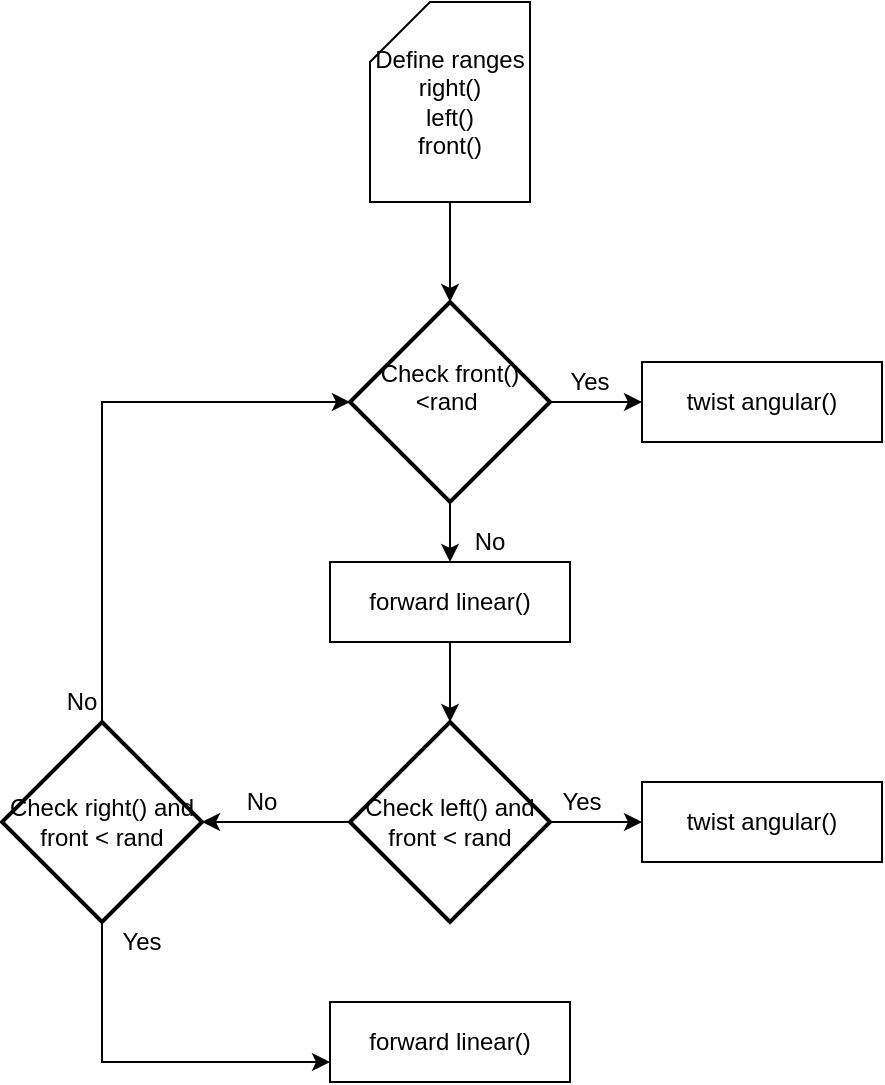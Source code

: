 <mxfile version="13.7.9" type="device"><diagram id="Yu_AxY-DCkBlS_Anotbh" name="Page-1"><mxGraphModel dx="1086" dy="806" grid="1" gridSize="10" guides="1" tooltips="1" connect="1" arrows="1" fold="1" page="1" pageScale="1" pageWidth="827" pageHeight="1169" math="0" shadow="0"><root><mxCell id="0"/><mxCell id="1" parent="0"/><mxCell id="G1z9hAEmMHdJdMV3h6s2-4" style="edgeStyle=orthogonalEdgeStyle;rounded=0;orthogonalLoop=1;jettySize=auto;html=1;entryX=0.5;entryY=0;entryDx=0;entryDy=0;entryPerimeter=0;" edge="1" parent="1" source="G1z9hAEmMHdJdMV3h6s2-2" target="G1z9hAEmMHdJdMV3h6s2-3"><mxGeometry relative="1" as="geometry"/></mxCell><mxCell id="G1z9hAEmMHdJdMV3h6s2-2" value="Define ranges&lt;br&gt;right()&lt;br&gt;left()&lt;br&gt;front()" style="shape=card;whiteSpace=wrap;html=1;" vertex="1" parent="1"><mxGeometry x="334" y="160" width="80" height="100" as="geometry"/></mxCell><mxCell id="G1z9hAEmMHdJdMV3h6s2-6" style="edgeStyle=orthogonalEdgeStyle;rounded=0;orthogonalLoop=1;jettySize=auto;html=1;entryX=0;entryY=0.5;entryDx=0;entryDy=0;" edge="1" parent="1" source="G1z9hAEmMHdJdMV3h6s2-3" target="G1z9hAEmMHdJdMV3h6s2-5"><mxGeometry relative="1" as="geometry"/></mxCell><mxCell id="G1z9hAEmMHdJdMV3h6s2-8" style="edgeStyle=orthogonalEdgeStyle;rounded=0;orthogonalLoop=1;jettySize=auto;html=1;entryX=0.5;entryY=0;entryDx=0;entryDy=0;" edge="1" parent="1" source="G1z9hAEmMHdJdMV3h6s2-3" target="G1z9hAEmMHdJdMV3h6s2-7"><mxGeometry relative="1" as="geometry"/></mxCell><mxCell id="G1z9hAEmMHdJdMV3h6s2-3" value="Check front()&amp;lt;rand&amp;nbsp;&lt;br&gt;&amp;nbsp;" style="strokeWidth=2;html=1;shape=mxgraph.flowchart.decision;whiteSpace=wrap;" vertex="1" parent="1"><mxGeometry x="324" y="310" width="100" height="100" as="geometry"/></mxCell><mxCell id="G1z9hAEmMHdJdMV3h6s2-5" value="twist angular()" style="rounded=0;whiteSpace=wrap;html=1;" vertex="1" parent="1"><mxGeometry x="470" y="340" width="120" height="40" as="geometry"/></mxCell><mxCell id="G1z9hAEmMHdJdMV3h6s2-17" style="edgeStyle=orthogonalEdgeStyle;rounded=0;orthogonalLoop=1;jettySize=auto;html=1;entryX=0.5;entryY=0;entryDx=0;entryDy=0;entryPerimeter=0;" edge="1" parent="1" source="G1z9hAEmMHdJdMV3h6s2-7" target="G1z9hAEmMHdJdMV3h6s2-16"><mxGeometry relative="1" as="geometry"/></mxCell><mxCell id="G1z9hAEmMHdJdMV3h6s2-7" value="forward linear()" style="rounded=0;whiteSpace=wrap;html=1;" vertex="1" parent="1"><mxGeometry x="314" y="440" width="120" height="40" as="geometry"/></mxCell><mxCell id="G1z9hAEmMHdJdMV3h6s2-9" value="Yes" style="text;html=1;strokeColor=none;fillColor=none;align=center;verticalAlign=middle;whiteSpace=wrap;rounded=0;" vertex="1" parent="1"><mxGeometry x="424" y="340" width="40" height="20" as="geometry"/></mxCell><mxCell id="G1z9hAEmMHdJdMV3h6s2-11" value="No" style="text;html=1;strokeColor=none;fillColor=none;align=center;verticalAlign=middle;whiteSpace=wrap;rounded=0;" vertex="1" parent="1"><mxGeometry x="374" y="420" width="40" height="20" as="geometry"/></mxCell><mxCell id="G1z9hAEmMHdJdMV3h6s2-19" style="edgeStyle=orthogonalEdgeStyle;rounded=0;orthogonalLoop=1;jettySize=auto;html=1;exitX=1;exitY=0.5;exitDx=0;exitDy=0;exitPerimeter=0;entryX=0;entryY=0.5;entryDx=0;entryDy=0;" edge="1" parent="1" source="G1z9hAEmMHdJdMV3h6s2-16" target="G1z9hAEmMHdJdMV3h6s2-18"><mxGeometry relative="1" as="geometry"/></mxCell><mxCell id="G1z9hAEmMHdJdMV3h6s2-31" style="edgeStyle=orthogonalEdgeStyle;rounded=0;orthogonalLoop=1;jettySize=auto;html=1;entryX=1;entryY=0.5;entryDx=0;entryDy=0;entryPerimeter=0;" edge="1" parent="1" source="G1z9hAEmMHdJdMV3h6s2-16" target="G1z9hAEmMHdJdMV3h6s2-26"><mxGeometry relative="1" as="geometry"/></mxCell><mxCell id="G1z9hAEmMHdJdMV3h6s2-16" value="Check left() and&lt;br&gt;front &amp;lt; rand" style="strokeWidth=2;html=1;shape=mxgraph.flowchart.decision;whiteSpace=wrap;" vertex="1" parent="1"><mxGeometry x="324" y="520" width="100" height="100" as="geometry"/></mxCell><mxCell id="G1z9hAEmMHdJdMV3h6s2-18" value="twist angular()" style="rounded=0;whiteSpace=wrap;html=1;" vertex="1" parent="1"><mxGeometry x="470" y="550" width="120" height="40" as="geometry"/></mxCell><mxCell id="G1z9hAEmMHdJdMV3h6s2-20" value="forward linear()" style="rounded=0;whiteSpace=wrap;html=1;" vertex="1" parent="1"><mxGeometry x="314" y="660" width="120" height="40" as="geometry"/></mxCell><mxCell id="G1z9hAEmMHdJdMV3h6s2-22" value="Yes" style="text;html=1;strokeColor=none;fillColor=none;align=center;verticalAlign=middle;whiteSpace=wrap;rounded=0;" vertex="1" parent="1"><mxGeometry x="420" y="550" width="40" height="20" as="geometry"/></mxCell><mxCell id="G1z9hAEmMHdJdMV3h6s2-23" value="No" style="text;html=1;strokeColor=none;fillColor=none;align=center;verticalAlign=middle;whiteSpace=wrap;rounded=0;" vertex="1" parent="1"><mxGeometry x="260" y="550" width="40" height="20" as="geometry"/></mxCell><mxCell id="G1z9hAEmMHdJdMV3h6s2-29" style="edgeStyle=orthogonalEdgeStyle;rounded=0;orthogonalLoop=1;jettySize=auto;html=1;entryX=0;entryY=0.5;entryDx=0;entryDy=0;entryPerimeter=0;" edge="1" parent="1" source="G1z9hAEmMHdJdMV3h6s2-26" target="G1z9hAEmMHdJdMV3h6s2-3"><mxGeometry relative="1" as="geometry"><Array as="points"><mxPoint x="200" y="360"/></Array></mxGeometry></mxCell><mxCell id="G1z9hAEmMHdJdMV3h6s2-30" style="edgeStyle=orthogonalEdgeStyle;rounded=0;orthogonalLoop=1;jettySize=auto;html=1;entryX=0;entryY=0.75;entryDx=0;entryDy=0;" edge="1" parent="1" source="G1z9hAEmMHdJdMV3h6s2-26" target="G1z9hAEmMHdJdMV3h6s2-20"><mxGeometry relative="1" as="geometry"><Array as="points"><mxPoint x="200" y="690"/></Array></mxGeometry></mxCell><mxCell id="G1z9hAEmMHdJdMV3h6s2-26" value="Check right() and&lt;br&gt;front &amp;lt; rand" style="strokeWidth=2;html=1;shape=mxgraph.flowchart.decision;whiteSpace=wrap;" vertex="1" parent="1"><mxGeometry x="150" y="520" width="100" height="100" as="geometry"/></mxCell><mxCell id="G1z9hAEmMHdJdMV3h6s2-32" value="No" style="text;html=1;strokeColor=none;fillColor=none;align=center;verticalAlign=middle;whiteSpace=wrap;rounded=0;" vertex="1" parent="1"><mxGeometry x="170" y="500" width="40" height="20" as="geometry"/></mxCell><mxCell id="G1z9hAEmMHdJdMV3h6s2-33" value="Yes" style="text;html=1;strokeColor=none;fillColor=none;align=center;verticalAlign=middle;whiteSpace=wrap;rounded=0;" vertex="1" parent="1"><mxGeometry x="200" y="620" width="40" height="20" as="geometry"/></mxCell></root></mxGraphModel></diagram></mxfile>